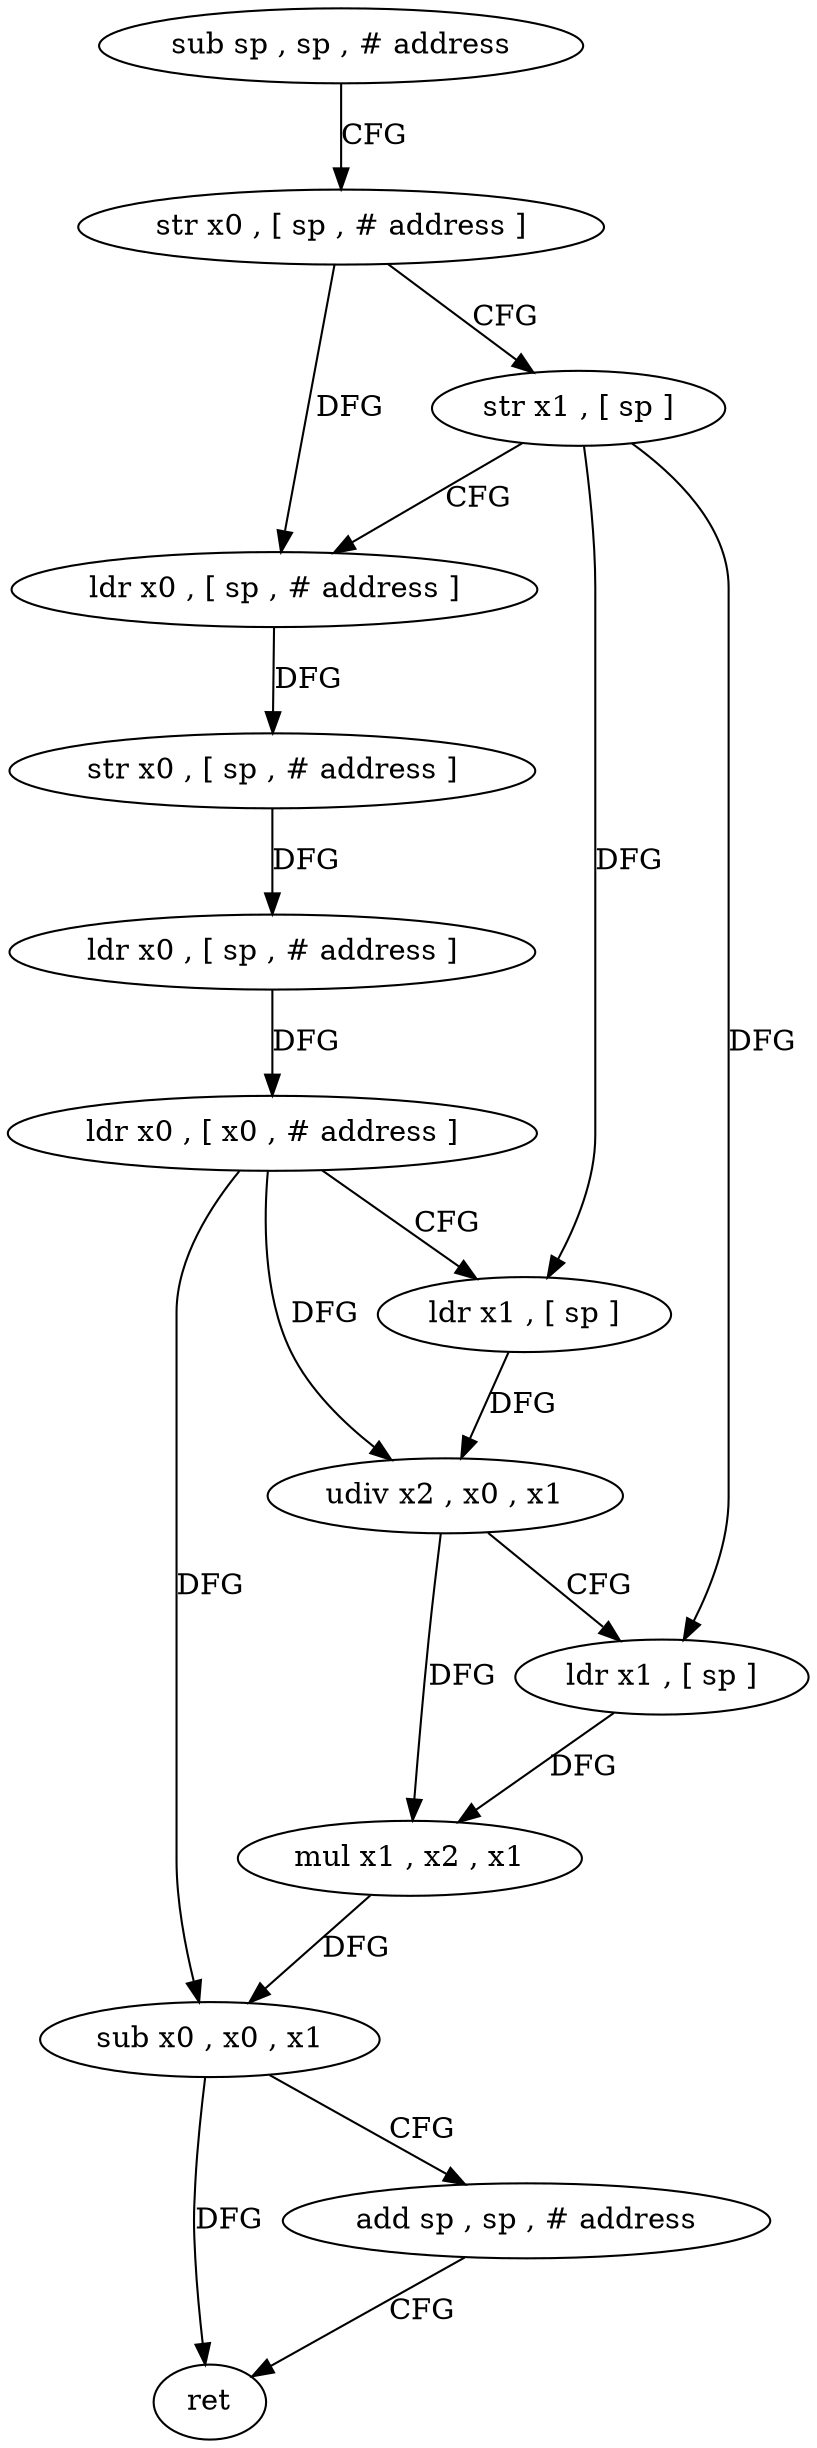digraph "func" {
"4303872" [label = "sub sp , sp , # address" ]
"4303876" [label = "str x0 , [ sp , # address ]" ]
"4303880" [label = "str x1 , [ sp ]" ]
"4303884" [label = "ldr x0 , [ sp , # address ]" ]
"4303888" [label = "str x0 , [ sp , # address ]" ]
"4303892" [label = "ldr x0 , [ sp , # address ]" ]
"4303896" [label = "ldr x0 , [ x0 , # address ]" ]
"4303900" [label = "ldr x1 , [ sp ]" ]
"4303904" [label = "udiv x2 , x0 , x1" ]
"4303908" [label = "ldr x1 , [ sp ]" ]
"4303912" [label = "mul x1 , x2 , x1" ]
"4303916" [label = "sub x0 , x0 , x1" ]
"4303920" [label = "add sp , sp , # address" ]
"4303924" [label = "ret" ]
"4303872" -> "4303876" [ label = "CFG" ]
"4303876" -> "4303880" [ label = "CFG" ]
"4303876" -> "4303884" [ label = "DFG" ]
"4303880" -> "4303884" [ label = "CFG" ]
"4303880" -> "4303900" [ label = "DFG" ]
"4303880" -> "4303908" [ label = "DFG" ]
"4303884" -> "4303888" [ label = "DFG" ]
"4303888" -> "4303892" [ label = "DFG" ]
"4303892" -> "4303896" [ label = "DFG" ]
"4303896" -> "4303900" [ label = "CFG" ]
"4303896" -> "4303904" [ label = "DFG" ]
"4303896" -> "4303916" [ label = "DFG" ]
"4303900" -> "4303904" [ label = "DFG" ]
"4303904" -> "4303908" [ label = "CFG" ]
"4303904" -> "4303912" [ label = "DFG" ]
"4303908" -> "4303912" [ label = "DFG" ]
"4303912" -> "4303916" [ label = "DFG" ]
"4303916" -> "4303920" [ label = "CFG" ]
"4303916" -> "4303924" [ label = "DFG" ]
"4303920" -> "4303924" [ label = "CFG" ]
}
